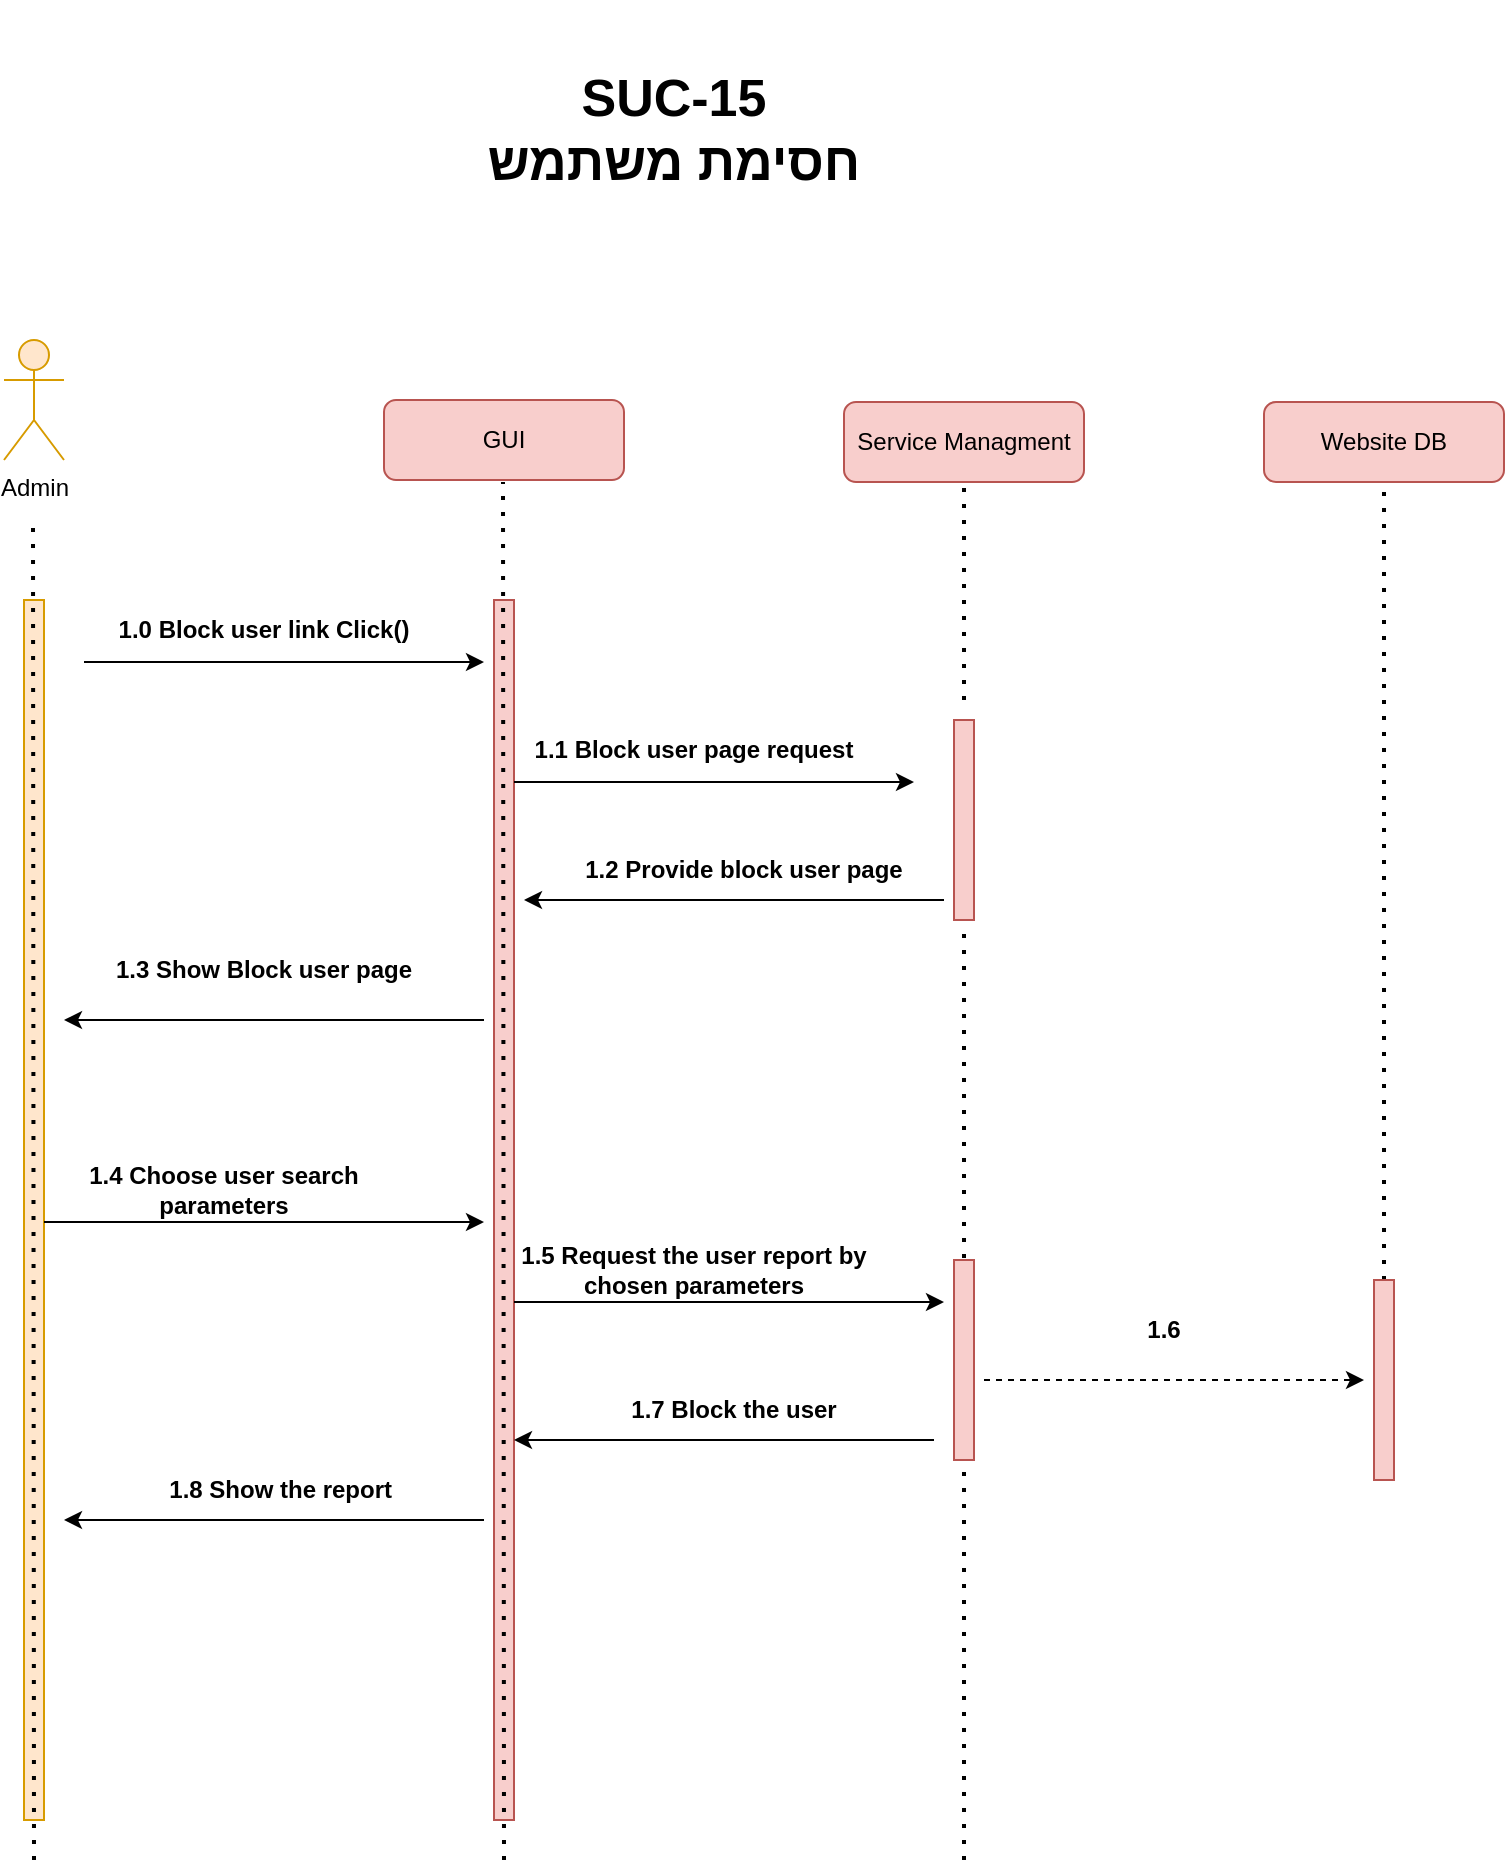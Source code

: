 <mxfile version="15.4.0" type="device"><diagram id="MBzxmzuF-FWKo-N6imDi" name="Page-1"><mxGraphModel dx="1024" dy="1753" grid="1" gridSize="10" guides="1" tooltips="1" connect="1" arrows="1" fold="1" page="1" pageScale="1" pageWidth="827" pageHeight="1169" math="0" shadow="0"><root><mxCell id="0"/><mxCell id="1" parent="0"/><mxCell id="OIylftZfflM-uH2OEKpB-1" value="Service Managment" style="rounded=1;whiteSpace=wrap;html=1;fillColor=#f8cecc;strokeColor=#b85450;" vertex="1" parent="1"><mxGeometry x="570" y="-939" width="120" height="40" as="geometry"/></mxCell><mxCell id="OIylftZfflM-uH2OEKpB-2" value="Admin" style="shape=umlActor;verticalLabelPosition=bottom;verticalAlign=top;html=1;outlineConnect=0;fillColor=#ffe6cc;strokeColor=#d79b00;" vertex="1" parent="1"><mxGeometry x="150" y="-970" width="30" height="60" as="geometry"/></mxCell><mxCell id="OIylftZfflM-uH2OEKpB-3" value="&lt;p class=&quot;MsoNormal&quot; dir=&quot;RTL&quot;&gt;&lt;span lang=&quot;EN-GB&quot; dir=&quot;LTR&quot;&gt;SUC-15&lt;/span&gt;&lt;span dir=&quot;RTL&quot;&gt;&lt;/span&gt;&lt;span dir=&quot;RTL&quot;&gt;&lt;/span&gt;&lt;span lang=&quot;HE&quot; style=&quot;font-family: &amp;#34;david&amp;#34; , sans-serif&quot;&gt;&lt;span dir=&quot;RTL&quot;&gt;&lt;/span&gt;&lt;span dir=&quot;RTL&quot;&gt;&lt;/span&gt;&lt;br&gt;חסימת משתמש&lt;/span&gt;&lt;/p&gt;" style="text;html=1;strokeColor=none;fillColor=none;align=center;verticalAlign=middle;whiteSpace=wrap;rounded=0;fontStyle=1;fontSize=26;" vertex="1" parent="1"><mxGeometry x="250" y="-1140" width="470" height="130" as="geometry"/></mxCell><mxCell id="OIylftZfflM-uH2OEKpB-4" value="" style="endArrow=none;dashed=1;html=1;dashPattern=1 3;strokeWidth=2;rounded=0;fontSize=14;entryX=0.5;entryY=1;entryDx=0;entryDy=0;startArrow=none;" edge="1" parent="1" target="OIylftZfflM-uH2OEKpB-1"><mxGeometry width="50" height="50" relative="1" as="geometry"><mxPoint x="630" y="-790" as="sourcePoint"/><mxPoint x="680" y="-759" as="targetPoint"/></mxGeometry></mxCell><mxCell id="OIylftZfflM-uH2OEKpB-5" value="" style="html=1;points=[];perimeter=orthogonalPerimeter;fontSize=14;fillColor=#ffe6cc;strokeColor=#d79b00;perimeterSpacing=1;rounded=0;shadow=0;glass=0;sketch=0;" vertex="1" parent="1"><mxGeometry x="160" y="-840" width="10" height="610" as="geometry"/></mxCell><mxCell id="OIylftZfflM-uH2OEKpB-6" value="" style="endArrow=classic;html=1;rounded=0;fontSize=14;" edge="1" parent="1"><mxGeometry width="50" height="50" relative="1" as="geometry"><mxPoint x="190" y="-809" as="sourcePoint"/><mxPoint x="390" y="-809" as="targetPoint"/></mxGeometry></mxCell><mxCell id="OIylftZfflM-uH2OEKpB-7" value="&lt;font style=&quot;font-size: 12px&quot;&gt;1.0 Block user link Click()&lt;/font&gt;" style="text;html=1;strokeColor=none;fillColor=none;align=center;verticalAlign=middle;whiteSpace=wrap;rounded=0;shadow=0;glass=0;sketch=0;fontSize=12;fontStyle=1" vertex="1" parent="1"><mxGeometry x="190" y="-830" width="180" height="10" as="geometry"/></mxCell><mxCell id="OIylftZfflM-uH2OEKpB-8" value="GUI" style="rounded=1;whiteSpace=wrap;html=1;fillColor=#f8cecc;strokeColor=#b85450;" vertex="1" parent="1"><mxGeometry x="340" y="-940" width="120" height="40" as="geometry"/></mxCell><mxCell id="OIylftZfflM-uH2OEKpB-9" value="" style="html=1;points=[];perimeter=orthogonalPerimeter;fontSize=14;fillColor=#f8cecc;strokeColor=#b85450;perimeterSpacing=1;rounded=0;shadow=0;glass=0;sketch=0;" vertex="1" parent="1"><mxGeometry x="395" y="-840" width="10" height="610" as="geometry"/></mxCell><mxCell id="OIylftZfflM-uH2OEKpB-10" value="" style="html=1;points=[];perimeter=orthogonalPerimeter;fontSize=14;fillColor=#f8cecc;strokeColor=#b85450;perimeterSpacing=1;rounded=0;shadow=0;glass=0;sketch=0;" vertex="1" parent="1"><mxGeometry x="625" y="-780" width="10" height="100" as="geometry"/></mxCell><mxCell id="OIylftZfflM-uH2OEKpB-11" value="" style="endArrow=none;dashed=1;html=1;dashPattern=1 3;strokeWidth=2;rounded=0;fontSize=14;entryX=0.5;entryY=1;entryDx=0;entryDy=0;startArrow=none;" edge="1" parent="1" source="OIylftZfflM-uH2OEKpB-20" target="OIylftZfflM-uH2OEKpB-10"><mxGeometry width="50" height="50" relative="1" as="geometry"><mxPoint x="630" y="-230" as="sourcePoint"/><mxPoint x="650" y="-900" as="targetPoint"/></mxGeometry></mxCell><mxCell id="OIylftZfflM-uH2OEKpB-12" value="" style="endArrow=classic;html=1;rounded=0;fontSize=14;" edge="1" parent="1"><mxGeometry width="50" height="50" relative="1" as="geometry"><mxPoint x="405" y="-749" as="sourcePoint"/><mxPoint x="605" y="-749" as="targetPoint"/></mxGeometry></mxCell><mxCell id="OIylftZfflM-uH2OEKpB-13" value="&lt;font style=&quot;font-size: 12px&quot;&gt;1.1 Block user page request&lt;/font&gt;" style="text;html=1;strokeColor=none;fillColor=none;align=center;verticalAlign=middle;whiteSpace=wrap;rounded=0;shadow=0;glass=0;sketch=0;fontSize=12;fontStyle=1" vertex="1" parent="1"><mxGeometry x="405" y="-770" width="180" height="10" as="geometry"/></mxCell><mxCell id="OIylftZfflM-uH2OEKpB-14" value="" style="endArrow=classic;html=1;rounded=0;fontSize=14;" edge="1" parent="1"><mxGeometry width="50" height="50" relative="1" as="geometry"><mxPoint x="620" y="-690" as="sourcePoint"/><mxPoint x="410" y="-690" as="targetPoint"/></mxGeometry></mxCell><mxCell id="OIylftZfflM-uH2OEKpB-15" value="&lt;font style=&quot;font-size: 12px&quot;&gt;1.2 Provide block user page&lt;/font&gt;" style="text;html=1;strokeColor=none;fillColor=none;align=center;verticalAlign=middle;whiteSpace=wrap;rounded=0;shadow=0;glass=0;sketch=0;fontSize=12;fontStyle=1" vertex="1" parent="1"><mxGeometry x="430" y="-710" width="180" height="10" as="geometry"/></mxCell><mxCell id="OIylftZfflM-uH2OEKpB-16" value="" style="endArrow=classic;html=1;rounded=0;fontSize=14;" edge="1" parent="1"><mxGeometry width="50" height="50" relative="1" as="geometry"><mxPoint x="390" y="-630" as="sourcePoint"/><mxPoint x="180" y="-630" as="targetPoint"/></mxGeometry></mxCell><mxCell id="OIylftZfflM-uH2OEKpB-17" value="&lt;font style=&quot;font-size: 12px&quot;&gt;1.3 Show Block user page&lt;/font&gt;" style="text;html=1;strokeColor=none;fillColor=none;align=center;verticalAlign=middle;whiteSpace=wrap;rounded=0;shadow=0;glass=0;sketch=0;fontSize=12;fontStyle=1" vertex="1" parent="1"><mxGeometry x="190" y="-660" width="180" height="10" as="geometry"/></mxCell><mxCell id="OIylftZfflM-uH2OEKpB-18" value="" style="endArrow=classic;html=1;rounded=0;fontSize=14;" edge="1" parent="1"><mxGeometry width="50" height="50" relative="1" as="geometry"><mxPoint x="170" y="-529" as="sourcePoint"/><mxPoint x="390" y="-529" as="targetPoint"/></mxGeometry></mxCell><mxCell id="OIylftZfflM-uH2OEKpB-19" value="&lt;font style=&quot;font-size: 12px&quot;&gt;1.4 Choose user search parameters&lt;/font&gt;" style="text;html=1;strokeColor=none;fillColor=none;align=center;verticalAlign=middle;whiteSpace=wrap;rounded=0;shadow=0;glass=0;sketch=0;fontSize=12;fontStyle=1" vertex="1" parent="1"><mxGeometry x="170" y="-550" width="180" height="10" as="geometry"/></mxCell><mxCell id="OIylftZfflM-uH2OEKpB-20" value="" style="html=1;points=[];perimeter=orthogonalPerimeter;fontSize=14;fillColor=#f8cecc;strokeColor=#b85450;perimeterSpacing=1;rounded=0;shadow=0;glass=0;sketch=0;" vertex="1" parent="1"><mxGeometry x="625" y="-510" width="10" height="100" as="geometry"/></mxCell><mxCell id="OIylftZfflM-uH2OEKpB-21" value="" style="endArrow=none;dashed=1;html=1;dashPattern=1 3;strokeWidth=2;rounded=0;fontSize=14;entryX=0.5;entryY=1;entryDx=0;entryDy=0;startArrow=none;" edge="1" parent="1" target="OIylftZfflM-uH2OEKpB-20"><mxGeometry width="50" height="50" relative="1" as="geometry"><mxPoint x="630" y="-210" as="sourcePoint"/><mxPoint x="630" y="-679" as="targetPoint"/></mxGeometry></mxCell><mxCell id="OIylftZfflM-uH2OEKpB-22" value="" style="endArrow=classic;html=1;rounded=0;fontSize=14;" edge="1" parent="1"><mxGeometry width="50" height="50" relative="1" as="geometry"><mxPoint x="405" y="-489" as="sourcePoint"/><mxPoint x="620" y="-489" as="targetPoint"/></mxGeometry></mxCell><mxCell id="OIylftZfflM-uH2OEKpB-23" value="1.5 Request the user report by chosen parameters&lt;span style=&quot;color: rgba(0 , 0 , 0 , 0) ; font-family: monospace ; font-size: 0px ; font-weight: 400&quot;&gt;%3CmxGraphModel%3E%3Croot%3E%3CmxCell%20id%3D%220%22%2F%3E%3CmxCell%20id%3D%221%22%20parent%3D%220%22%2F%3E%3CmxCell%20id%3D%222%22%20value%3D%22User%20Repository%22%20style%3D%22rounded%3D1%3BwhiteSpace%3Dwrap%3Bhtml%3D1%3BfillColor%3D%23f8cecc%3BstrokeColor%3D%23b85450%3B%22%20vertex%3D%221%22%20parent%3D%221%22%3E%3CmxGeometry%20x%3D%22540%22%20y%3D%22170%22%20width%3D%22120%22%20height%3D%2240%22%20as%3D%22geometry%22%2F%3E%3C%2FmxCell%3E%3CmxCell%20id%3D%223%22%20value%3D%22%22%20style%3D%22endArrow%3Dnone%3Bdashed%3D1%3Bhtml%3D1%3BdashPattern%3D1%203%3BstrokeWidth%3D2%3Brounded%3D0%3BfontSize%3D14%3BentryX%3D0.5%3BentryY%3D1%3BentryDx%3D0%3BentryDy%3D0%3BstartArrow%3Dnone%3B%22%20edge%3D%221%22%20target%3D%222%22%20parent%3D%221%22%3E%3CmxGeometry%20width%3D%2250%22%20height%3D%2250%22%20relative%3D%221%22%20as%3D%22geometry%22%3E%3CmxPoint%20x%3D%22600%22%20y%3D%22609%22%20as%3D%22sourcePoint%22%2F%3E%3CmxPoint%20x%3D%22590%22%20y%3D%22300%22%20as%3D%22targetPoint%22%2F%3E%3C%2FmxGeometry%3E%3C%2FmxCell%3E%3C%2Froot%3E%3C%2FmxGraphModel%3&lt;/span&gt;" style="text;html=1;strokeColor=none;fillColor=none;align=center;verticalAlign=middle;whiteSpace=wrap;rounded=0;shadow=0;glass=0;sketch=0;fontSize=12;fontStyle=1" vertex="1" parent="1"><mxGeometry x="405" y="-510" width="180" height="10" as="geometry"/></mxCell><mxCell id="OIylftZfflM-uH2OEKpB-24" value="" style="endArrow=classic;html=1;rounded=0;fontSize=14;" edge="1" parent="1"><mxGeometry width="50" height="50" relative="1" as="geometry"><mxPoint x="615" y="-420" as="sourcePoint"/><mxPoint x="405" y="-420" as="targetPoint"/></mxGeometry></mxCell><mxCell id="OIylftZfflM-uH2OEKpB-25" value="&lt;font style=&quot;font-size: 12px&quot;&gt;1.7 Block the user&lt;/font&gt;" style="text;html=1;strokeColor=none;fillColor=none;align=center;verticalAlign=middle;whiteSpace=wrap;rounded=0;shadow=0;glass=0;sketch=0;fontSize=12;fontStyle=1" vertex="1" parent="1"><mxGeometry x="425" y="-440" width="180" height="10" as="geometry"/></mxCell><mxCell id="OIylftZfflM-uH2OEKpB-26" value="" style="endArrow=classic;html=1;rounded=0;fontSize=14;" edge="1" parent="1"><mxGeometry width="50" height="50" relative="1" as="geometry"><mxPoint x="390" y="-380" as="sourcePoint"/><mxPoint x="180" y="-380" as="targetPoint"/></mxGeometry></mxCell><mxCell id="OIylftZfflM-uH2OEKpB-27" value="1.8 Show the report&amp;nbsp;" style="text;html=1;strokeColor=none;fillColor=none;align=center;verticalAlign=middle;whiteSpace=wrap;rounded=0;shadow=0;glass=0;sketch=0;fontSize=12;fontStyle=1" vertex="1" parent="1"><mxGeometry x="200" y="-400" width="180" height="10" as="geometry"/></mxCell><mxCell id="OIylftZfflM-uH2OEKpB-28" value="" style="endArrow=none;dashed=1;html=1;dashPattern=1 3;strokeWidth=2;rounded=0;fontSize=14;entryX=0.5;entryY=1;entryDx=0;entryDy=0;startArrow=none;" edge="1" parent="1"><mxGeometry width="50" height="50" relative="1" as="geometry"><mxPoint x="400" y="-210" as="sourcePoint"/><mxPoint x="399.5" y="-899" as="targetPoint"/></mxGeometry></mxCell><mxCell id="OIylftZfflM-uH2OEKpB-29" value="" style="endArrow=none;dashed=1;html=1;dashPattern=1 3;strokeWidth=2;rounded=0;fontSize=14;entryX=0.5;entryY=1;entryDx=0;entryDy=0;startArrow=none;" edge="1" parent="1"><mxGeometry width="50" height="50" relative="1" as="geometry"><mxPoint x="165" y="-210" as="sourcePoint"/><mxPoint x="164.5" y="-879.5" as="targetPoint"/></mxGeometry></mxCell><mxCell id="OIylftZfflM-uH2OEKpB-30" value="Website DB" style="rounded=1;whiteSpace=wrap;html=1;fillColor=#f8cecc;strokeColor=#b85450;" vertex="1" parent="1"><mxGeometry x="780" y="-939" width="120" height="40" as="geometry"/></mxCell><mxCell id="OIylftZfflM-uH2OEKpB-31" value="" style="endArrow=none;dashed=1;html=1;dashPattern=1 3;strokeWidth=2;rounded=0;fontSize=14;entryX=0.5;entryY=1;entryDx=0;entryDy=0;startArrow=none;" edge="1" parent="1" target="OIylftZfflM-uH2OEKpB-30"><mxGeometry width="50" height="50" relative="1" as="geometry"><mxPoint x="840" y="-500" as="sourcePoint"/><mxPoint x="830" y="-809" as="targetPoint"/></mxGeometry></mxCell><mxCell id="OIylftZfflM-uH2OEKpB-32" value="" style="endArrow=classic;html=1;rounded=0;fontSize=14;dashed=1;" edge="1" parent="1"><mxGeometry width="50" height="50" relative="1" as="geometry"><mxPoint x="640" y="-450" as="sourcePoint"/><mxPoint x="830" y="-450" as="targetPoint"/></mxGeometry></mxCell><mxCell id="OIylftZfflM-uH2OEKpB-33" value="" style="html=1;points=[];perimeter=orthogonalPerimeter;fontSize=14;fillColor=#f8cecc;strokeColor=#b85450;perimeterSpacing=1;rounded=0;shadow=0;glass=0;sketch=0;" vertex="1" parent="1"><mxGeometry x="835" y="-500" width="10" height="100" as="geometry"/></mxCell><mxCell id="OIylftZfflM-uH2OEKpB-34" value="&lt;b&gt;&lt;font style=&quot;font-size: 12px&quot;&gt;1.6&lt;/font&gt;&lt;/b&gt;" style="text;html=1;strokeColor=none;fillColor=none;align=center;verticalAlign=middle;whiteSpace=wrap;rounded=0;" vertex="1" parent="1"><mxGeometry x="700" y="-490" width="60" height="30" as="geometry"/></mxCell></root></mxGraphModel></diagram></mxfile>